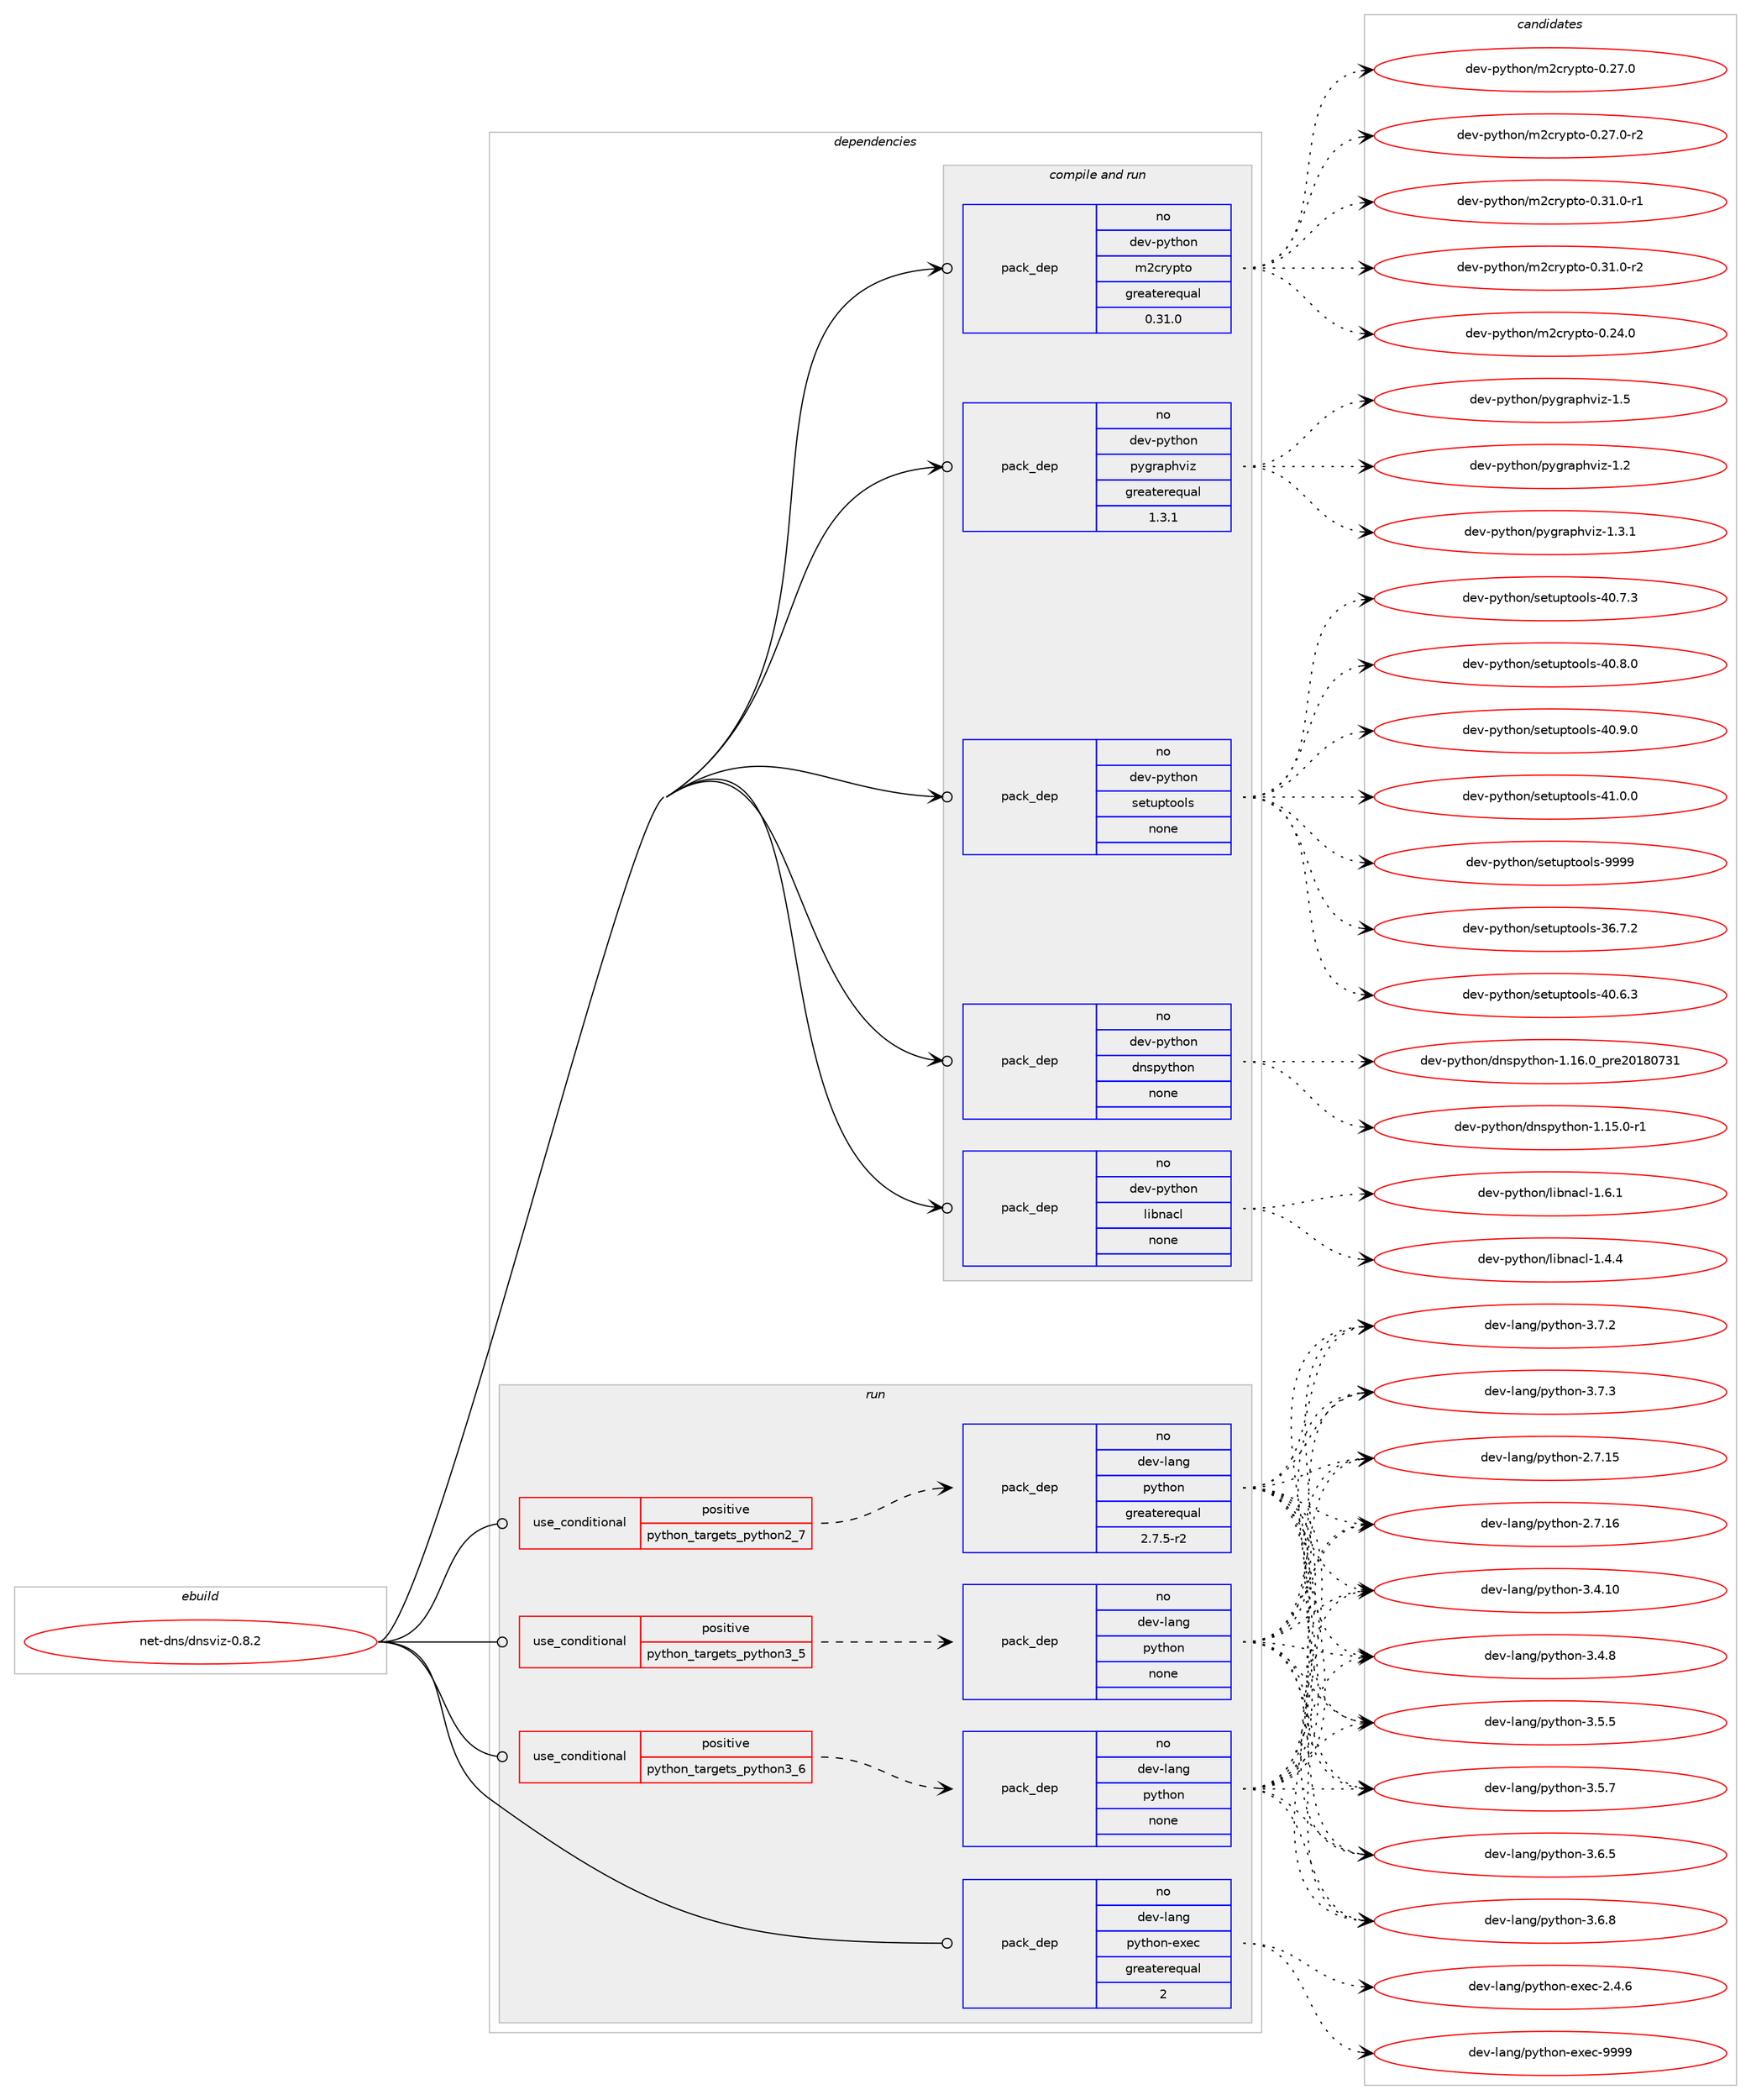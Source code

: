 digraph prolog {

# *************
# Graph options
# *************

newrank=true;
concentrate=true;
compound=true;
graph [rankdir=LR,fontname=Helvetica,fontsize=10,ranksep=1.5];#, ranksep=2.5, nodesep=0.2];
edge  [arrowhead=vee];
node  [fontname=Helvetica,fontsize=10];

# **********
# The ebuild
# **********

subgraph cluster_leftcol {
color=gray;
rank=same;
label=<<i>ebuild</i>>;
id [label="net-dns/dnsviz-0.8.2", color=red, width=4, href="../net-dns/dnsviz-0.8.2.svg"];
}

# ****************
# The dependencies
# ****************

subgraph cluster_midcol {
color=gray;
label=<<i>dependencies</i>>;
subgraph cluster_compile {
fillcolor="#eeeeee";
style=filled;
label=<<i>compile</i>>;
}
subgraph cluster_compileandrun {
fillcolor="#eeeeee";
style=filled;
label=<<i>compile and run</i>>;
subgraph pack1210 {
dependency1509 [label=<<TABLE BORDER="0" CELLBORDER="1" CELLSPACING="0" CELLPADDING="4" WIDTH="220"><TR><TD ROWSPAN="6" CELLPADDING="30">pack_dep</TD></TR><TR><TD WIDTH="110">no</TD></TR><TR><TD>dev-python</TD></TR><TR><TD>dnspython</TD></TR><TR><TD>none</TD></TR><TR><TD></TD></TR></TABLE>>, shape=none, color=blue];
}
id:e -> dependency1509:w [weight=20,style="solid",arrowhead="odotvee"];
subgraph pack1211 {
dependency1510 [label=<<TABLE BORDER="0" CELLBORDER="1" CELLSPACING="0" CELLPADDING="4" WIDTH="220"><TR><TD ROWSPAN="6" CELLPADDING="30">pack_dep</TD></TR><TR><TD WIDTH="110">no</TD></TR><TR><TD>dev-python</TD></TR><TR><TD>libnacl</TD></TR><TR><TD>none</TD></TR><TR><TD></TD></TR></TABLE>>, shape=none, color=blue];
}
id:e -> dependency1510:w [weight=20,style="solid",arrowhead="odotvee"];
subgraph pack1212 {
dependency1511 [label=<<TABLE BORDER="0" CELLBORDER="1" CELLSPACING="0" CELLPADDING="4" WIDTH="220"><TR><TD ROWSPAN="6" CELLPADDING="30">pack_dep</TD></TR><TR><TD WIDTH="110">no</TD></TR><TR><TD>dev-python</TD></TR><TR><TD>m2crypto</TD></TR><TR><TD>greaterequal</TD></TR><TR><TD>0.31.0</TD></TR></TABLE>>, shape=none, color=blue];
}
id:e -> dependency1511:w [weight=20,style="solid",arrowhead="odotvee"];
subgraph pack1213 {
dependency1512 [label=<<TABLE BORDER="0" CELLBORDER="1" CELLSPACING="0" CELLPADDING="4" WIDTH="220"><TR><TD ROWSPAN="6" CELLPADDING="30">pack_dep</TD></TR><TR><TD WIDTH="110">no</TD></TR><TR><TD>dev-python</TD></TR><TR><TD>pygraphviz</TD></TR><TR><TD>greaterequal</TD></TR><TR><TD>1.3.1</TD></TR></TABLE>>, shape=none, color=blue];
}
id:e -> dependency1512:w [weight=20,style="solid",arrowhead="odotvee"];
subgraph pack1214 {
dependency1513 [label=<<TABLE BORDER="0" CELLBORDER="1" CELLSPACING="0" CELLPADDING="4" WIDTH="220"><TR><TD ROWSPAN="6" CELLPADDING="30">pack_dep</TD></TR><TR><TD WIDTH="110">no</TD></TR><TR><TD>dev-python</TD></TR><TR><TD>setuptools</TD></TR><TR><TD>none</TD></TR><TR><TD></TD></TR></TABLE>>, shape=none, color=blue];
}
id:e -> dependency1513:w [weight=20,style="solid",arrowhead="odotvee"];
}
subgraph cluster_run {
fillcolor="#eeeeee";
style=filled;
label=<<i>run</i>>;
subgraph cond271 {
dependency1514 [label=<<TABLE BORDER="0" CELLBORDER="1" CELLSPACING="0" CELLPADDING="4"><TR><TD ROWSPAN="3" CELLPADDING="10">use_conditional</TD></TR><TR><TD>positive</TD></TR><TR><TD>python_targets_python2_7</TD></TR></TABLE>>, shape=none, color=red];
subgraph pack1215 {
dependency1515 [label=<<TABLE BORDER="0" CELLBORDER="1" CELLSPACING="0" CELLPADDING="4" WIDTH="220"><TR><TD ROWSPAN="6" CELLPADDING="30">pack_dep</TD></TR><TR><TD WIDTH="110">no</TD></TR><TR><TD>dev-lang</TD></TR><TR><TD>python</TD></TR><TR><TD>greaterequal</TD></TR><TR><TD>2.7.5-r2</TD></TR></TABLE>>, shape=none, color=blue];
}
dependency1514:e -> dependency1515:w [weight=20,style="dashed",arrowhead="vee"];
}
id:e -> dependency1514:w [weight=20,style="solid",arrowhead="odot"];
subgraph cond272 {
dependency1516 [label=<<TABLE BORDER="0" CELLBORDER="1" CELLSPACING="0" CELLPADDING="4"><TR><TD ROWSPAN="3" CELLPADDING="10">use_conditional</TD></TR><TR><TD>positive</TD></TR><TR><TD>python_targets_python3_5</TD></TR></TABLE>>, shape=none, color=red];
subgraph pack1216 {
dependency1517 [label=<<TABLE BORDER="0" CELLBORDER="1" CELLSPACING="0" CELLPADDING="4" WIDTH="220"><TR><TD ROWSPAN="6" CELLPADDING="30">pack_dep</TD></TR><TR><TD WIDTH="110">no</TD></TR><TR><TD>dev-lang</TD></TR><TR><TD>python</TD></TR><TR><TD>none</TD></TR><TR><TD></TD></TR></TABLE>>, shape=none, color=blue];
}
dependency1516:e -> dependency1517:w [weight=20,style="dashed",arrowhead="vee"];
}
id:e -> dependency1516:w [weight=20,style="solid",arrowhead="odot"];
subgraph cond273 {
dependency1518 [label=<<TABLE BORDER="0" CELLBORDER="1" CELLSPACING="0" CELLPADDING="4"><TR><TD ROWSPAN="3" CELLPADDING="10">use_conditional</TD></TR><TR><TD>positive</TD></TR><TR><TD>python_targets_python3_6</TD></TR></TABLE>>, shape=none, color=red];
subgraph pack1217 {
dependency1519 [label=<<TABLE BORDER="0" CELLBORDER="1" CELLSPACING="0" CELLPADDING="4" WIDTH="220"><TR><TD ROWSPAN="6" CELLPADDING="30">pack_dep</TD></TR><TR><TD WIDTH="110">no</TD></TR><TR><TD>dev-lang</TD></TR><TR><TD>python</TD></TR><TR><TD>none</TD></TR><TR><TD></TD></TR></TABLE>>, shape=none, color=blue];
}
dependency1518:e -> dependency1519:w [weight=20,style="dashed",arrowhead="vee"];
}
id:e -> dependency1518:w [weight=20,style="solid",arrowhead="odot"];
subgraph pack1218 {
dependency1520 [label=<<TABLE BORDER="0" CELLBORDER="1" CELLSPACING="0" CELLPADDING="4" WIDTH="220"><TR><TD ROWSPAN="6" CELLPADDING="30">pack_dep</TD></TR><TR><TD WIDTH="110">no</TD></TR><TR><TD>dev-lang</TD></TR><TR><TD>python-exec</TD></TR><TR><TD>greaterequal</TD></TR><TR><TD>2</TD></TR></TABLE>>, shape=none, color=blue];
}
id:e -> dependency1520:w [weight=20,style="solid",arrowhead="odot"];
}
}

# **************
# The candidates
# **************

subgraph cluster_choices {
rank=same;
color=gray;
label=<<i>candidates</i>>;

subgraph choice1210 {
color=black;
nodesep=1;
choice1001011184511212111610411111047100110115112121116104111110454946495346484511449 [label="dev-python/dnspython-1.15.0-r1", color=red, width=4,href="../dev-python/dnspython-1.15.0-r1.svg"];
choice100101118451121211161041111104710011011511212111610411111045494649544648951121141015048495648555149 [label="dev-python/dnspython-1.16.0_pre20180731", color=red, width=4,href="../dev-python/dnspython-1.16.0_pre20180731.svg"];
dependency1509:e -> choice1001011184511212111610411111047100110115112121116104111110454946495346484511449:w [style=dotted,weight="100"];
dependency1509:e -> choice100101118451121211161041111104710011011511212111610411111045494649544648951121141015048495648555149:w [style=dotted,weight="100"];
}
subgraph choice1211 {
color=black;
nodesep=1;
choice1001011184511212111610411111047108105981109799108454946524652 [label="dev-python/libnacl-1.4.4", color=red, width=4,href="../dev-python/libnacl-1.4.4.svg"];
choice1001011184511212111610411111047108105981109799108454946544649 [label="dev-python/libnacl-1.6.1", color=red, width=4,href="../dev-python/libnacl-1.6.1.svg"];
dependency1510:e -> choice1001011184511212111610411111047108105981109799108454946524652:w [style=dotted,weight="100"];
dependency1510:e -> choice1001011184511212111610411111047108105981109799108454946544649:w [style=dotted,weight="100"];
}
subgraph choice1212 {
color=black;
nodesep=1;
choice1001011184511212111610411111047109509911412111211611145484650524648 [label="dev-python/m2crypto-0.24.0", color=red, width=4,href="../dev-python/m2crypto-0.24.0.svg"];
choice1001011184511212111610411111047109509911412111211611145484650554648 [label="dev-python/m2crypto-0.27.0", color=red, width=4,href="../dev-python/m2crypto-0.27.0.svg"];
choice10010111845112121116104111110471095099114121112116111454846505546484511450 [label="dev-python/m2crypto-0.27.0-r2", color=red, width=4,href="../dev-python/m2crypto-0.27.0-r2.svg"];
choice10010111845112121116104111110471095099114121112116111454846514946484511449 [label="dev-python/m2crypto-0.31.0-r1", color=red, width=4,href="../dev-python/m2crypto-0.31.0-r1.svg"];
choice10010111845112121116104111110471095099114121112116111454846514946484511450 [label="dev-python/m2crypto-0.31.0-r2", color=red, width=4,href="../dev-python/m2crypto-0.31.0-r2.svg"];
dependency1511:e -> choice1001011184511212111610411111047109509911412111211611145484650524648:w [style=dotted,weight="100"];
dependency1511:e -> choice1001011184511212111610411111047109509911412111211611145484650554648:w [style=dotted,weight="100"];
dependency1511:e -> choice10010111845112121116104111110471095099114121112116111454846505546484511450:w [style=dotted,weight="100"];
dependency1511:e -> choice10010111845112121116104111110471095099114121112116111454846514946484511449:w [style=dotted,weight="100"];
dependency1511:e -> choice10010111845112121116104111110471095099114121112116111454846514946484511450:w [style=dotted,weight="100"];
}
subgraph choice1213 {
color=black;
nodesep=1;
choice10010111845112121116104111110471121211031149711210411810512245494650 [label="dev-python/pygraphviz-1.2", color=red, width=4,href="../dev-python/pygraphviz-1.2.svg"];
choice100101118451121211161041111104711212110311497112104118105122454946514649 [label="dev-python/pygraphviz-1.3.1", color=red, width=4,href="../dev-python/pygraphviz-1.3.1.svg"];
choice10010111845112121116104111110471121211031149711210411810512245494653 [label="dev-python/pygraphviz-1.5", color=red, width=4,href="../dev-python/pygraphviz-1.5.svg"];
dependency1512:e -> choice10010111845112121116104111110471121211031149711210411810512245494650:w [style=dotted,weight="100"];
dependency1512:e -> choice100101118451121211161041111104711212110311497112104118105122454946514649:w [style=dotted,weight="100"];
dependency1512:e -> choice10010111845112121116104111110471121211031149711210411810512245494653:w [style=dotted,weight="100"];
}
subgraph choice1214 {
color=black;
nodesep=1;
choice100101118451121211161041111104711510111611711211611111110811545515446554650 [label="dev-python/setuptools-36.7.2", color=red, width=4,href="../dev-python/setuptools-36.7.2.svg"];
choice100101118451121211161041111104711510111611711211611111110811545524846544651 [label="dev-python/setuptools-40.6.3", color=red, width=4,href="../dev-python/setuptools-40.6.3.svg"];
choice100101118451121211161041111104711510111611711211611111110811545524846554651 [label="dev-python/setuptools-40.7.3", color=red, width=4,href="../dev-python/setuptools-40.7.3.svg"];
choice100101118451121211161041111104711510111611711211611111110811545524846564648 [label="dev-python/setuptools-40.8.0", color=red, width=4,href="../dev-python/setuptools-40.8.0.svg"];
choice100101118451121211161041111104711510111611711211611111110811545524846574648 [label="dev-python/setuptools-40.9.0", color=red, width=4,href="../dev-python/setuptools-40.9.0.svg"];
choice100101118451121211161041111104711510111611711211611111110811545524946484648 [label="dev-python/setuptools-41.0.0", color=red, width=4,href="../dev-python/setuptools-41.0.0.svg"];
choice10010111845112121116104111110471151011161171121161111111081154557575757 [label="dev-python/setuptools-9999", color=red, width=4,href="../dev-python/setuptools-9999.svg"];
dependency1513:e -> choice100101118451121211161041111104711510111611711211611111110811545515446554650:w [style=dotted,weight="100"];
dependency1513:e -> choice100101118451121211161041111104711510111611711211611111110811545524846544651:w [style=dotted,weight="100"];
dependency1513:e -> choice100101118451121211161041111104711510111611711211611111110811545524846554651:w [style=dotted,weight="100"];
dependency1513:e -> choice100101118451121211161041111104711510111611711211611111110811545524846564648:w [style=dotted,weight="100"];
dependency1513:e -> choice100101118451121211161041111104711510111611711211611111110811545524846574648:w [style=dotted,weight="100"];
dependency1513:e -> choice100101118451121211161041111104711510111611711211611111110811545524946484648:w [style=dotted,weight="100"];
dependency1513:e -> choice10010111845112121116104111110471151011161171121161111111081154557575757:w [style=dotted,weight="100"];
}
subgraph choice1215 {
color=black;
nodesep=1;
choice10010111845108971101034711212111610411111045504655464953 [label="dev-lang/python-2.7.15", color=red, width=4,href="../dev-lang/python-2.7.15.svg"];
choice10010111845108971101034711212111610411111045504655464954 [label="dev-lang/python-2.7.16", color=red, width=4,href="../dev-lang/python-2.7.16.svg"];
choice10010111845108971101034711212111610411111045514652464948 [label="dev-lang/python-3.4.10", color=red, width=4,href="../dev-lang/python-3.4.10.svg"];
choice100101118451089711010347112121116104111110455146524656 [label="dev-lang/python-3.4.8", color=red, width=4,href="../dev-lang/python-3.4.8.svg"];
choice100101118451089711010347112121116104111110455146534653 [label="dev-lang/python-3.5.5", color=red, width=4,href="../dev-lang/python-3.5.5.svg"];
choice100101118451089711010347112121116104111110455146534655 [label="dev-lang/python-3.5.7", color=red, width=4,href="../dev-lang/python-3.5.7.svg"];
choice100101118451089711010347112121116104111110455146544653 [label="dev-lang/python-3.6.5", color=red, width=4,href="../dev-lang/python-3.6.5.svg"];
choice100101118451089711010347112121116104111110455146544656 [label="dev-lang/python-3.6.8", color=red, width=4,href="../dev-lang/python-3.6.8.svg"];
choice100101118451089711010347112121116104111110455146554650 [label="dev-lang/python-3.7.2", color=red, width=4,href="../dev-lang/python-3.7.2.svg"];
choice100101118451089711010347112121116104111110455146554651 [label="dev-lang/python-3.7.3", color=red, width=4,href="../dev-lang/python-3.7.3.svg"];
dependency1515:e -> choice10010111845108971101034711212111610411111045504655464953:w [style=dotted,weight="100"];
dependency1515:e -> choice10010111845108971101034711212111610411111045504655464954:w [style=dotted,weight="100"];
dependency1515:e -> choice10010111845108971101034711212111610411111045514652464948:w [style=dotted,weight="100"];
dependency1515:e -> choice100101118451089711010347112121116104111110455146524656:w [style=dotted,weight="100"];
dependency1515:e -> choice100101118451089711010347112121116104111110455146534653:w [style=dotted,weight="100"];
dependency1515:e -> choice100101118451089711010347112121116104111110455146534655:w [style=dotted,weight="100"];
dependency1515:e -> choice100101118451089711010347112121116104111110455146544653:w [style=dotted,weight="100"];
dependency1515:e -> choice100101118451089711010347112121116104111110455146544656:w [style=dotted,weight="100"];
dependency1515:e -> choice100101118451089711010347112121116104111110455146554650:w [style=dotted,weight="100"];
dependency1515:e -> choice100101118451089711010347112121116104111110455146554651:w [style=dotted,weight="100"];
}
subgraph choice1216 {
color=black;
nodesep=1;
choice10010111845108971101034711212111610411111045504655464953 [label="dev-lang/python-2.7.15", color=red, width=4,href="../dev-lang/python-2.7.15.svg"];
choice10010111845108971101034711212111610411111045504655464954 [label="dev-lang/python-2.7.16", color=red, width=4,href="../dev-lang/python-2.7.16.svg"];
choice10010111845108971101034711212111610411111045514652464948 [label="dev-lang/python-3.4.10", color=red, width=4,href="../dev-lang/python-3.4.10.svg"];
choice100101118451089711010347112121116104111110455146524656 [label="dev-lang/python-3.4.8", color=red, width=4,href="../dev-lang/python-3.4.8.svg"];
choice100101118451089711010347112121116104111110455146534653 [label="dev-lang/python-3.5.5", color=red, width=4,href="../dev-lang/python-3.5.5.svg"];
choice100101118451089711010347112121116104111110455146534655 [label="dev-lang/python-3.5.7", color=red, width=4,href="../dev-lang/python-3.5.7.svg"];
choice100101118451089711010347112121116104111110455146544653 [label="dev-lang/python-3.6.5", color=red, width=4,href="../dev-lang/python-3.6.5.svg"];
choice100101118451089711010347112121116104111110455146544656 [label="dev-lang/python-3.6.8", color=red, width=4,href="../dev-lang/python-3.6.8.svg"];
choice100101118451089711010347112121116104111110455146554650 [label="dev-lang/python-3.7.2", color=red, width=4,href="../dev-lang/python-3.7.2.svg"];
choice100101118451089711010347112121116104111110455146554651 [label="dev-lang/python-3.7.3", color=red, width=4,href="../dev-lang/python-3.7.3.svg"];
dependency1517:e -> choice10010111845108971101034711212111610411111045504655464953:w [style=dotted,weight="100"];
dependency1517:e -> choice10010111845108971101034711212111610411111045504655464954:w [style=dotted,weight="100"];
dependency1517:e -> choice10010111845108971101034711212111610411111045514652464948:w [style=dotted,weight="100"];
dependency1517:e -> choice100101118451089711010347112121116104111110455146524656:w [style=dotted,weight="100"];
dependency1517:e -> choice100101118451089711010347112121116104111110455146534653:w [style=dotted,weight="100"];
dependency1517:e -> choice100101118451089711010347112121116104111110455146534655:w [style=dotted,weight="100"];
dependency1517:e -> choice100101118451089711010347112121116104111110455146544653:w [style=dotted,weight="100"];
dependency1517:e -> choice100101118451089711010347112121116104111110455146544656:w [style=dotted,weight="100"];
dependency1517:e -> choice100101118451089711010347112121116104111110455146554650:w [style=dotted,weight="100"];
dependency1517:e -> choice100101118451089711010347112121116104111110455146554651:w [style=dotted,weight="100"];
}
subgraph choice1217 {
color=black;
nodesep=1;
choice10010111845108971101034711212111610411111045504655464953 [label="dev-lang/python-2.7.15", color=red, width=4,href="../dev-lang/python-2.7.15.svg"];
choice10010111845108971101034711212111610411111045504655464954 [label="dev-lang/python-2.7.16", color=red, width=4,href="../dev-lang/python-2.7.16.svg"];
choice10010111845108971101034711212111610411111045514652464948 [label="dev-lang/python-3.4.10", color=red, width=4,href="../dev-lang/python-3.4.10.svg"];
choice100101118451089711010347112121116104111110455146524656 [label="dev-lang/python-3.4.8", color=red, width=4,href="../dev-lang/python-3.4.8.svg"];
choice100101118451089711010347112121116104111110455146534653 [label="dev-lang/python-3.5.5", color=red, width=4,href="../dev-lang/python-3.5.5.svg"];
choice100101118451089711010347112121116104111110455146534655 [label="dev-lang/python-3.5.7", color=red, width=4,href="../dev-lang/python-3.5.7.svg"];
choice100101118451089711010347112121116104111110455146544653 [label="dev-lang/python-3.6.5", color=red, width=4,href="../dev-lang/python-3.6.5.svg"];
choice100101118451089711010347112121116104111110455146544656 [label="dev-lang/python-3.6.8", color=red, width=4,href="../dev-lang/python-3.6.8.svg"];
choice100101118451089711010347112121116104111110455146554650 [label="dev-lang/python-3.7.2", color=red, width=4,href="../dev-lang/python-3.7.2.svg"];
choice100101118451089711010347112121116104111110455146554651 [label="dev-lang/python-3.7.3", color=red, width=4,href="../dev-lang/python-3.7.3.svg"];
dependency1519:e -> choice10010111845108971101034711212111610411111045504655464953:w [style=dotted,weight="100"];
dependency1519:e -> choice10010111845108971101034711212111610411111045504655464954:w [style=dotted,weight="100"];
dependency1519:e -> choice10010111845108971101034711212111610411111045514652464948:w [style=dotted,weight="100"];
dependency1519:e -> choice100101118451089711010347112121116104111110455146524656:w [style=dotted,weight="100"];
dependency1519:e -> choice100101118451089711010347112121116104111110455146534653:w [style=dotted,weight="100"];
dependency1519:e -> choice100101118451089711010347112121116104111110455146534655:w [style=dotted,weight="100"];
dependency1519:e -> choice100101118451089711010347112121116104111110455146544653:w [style=dotted,weight="100"];
dependency1519:e -> choice100101118451089711010347112121116104111110455146544656:w [style=dotted,weight="100"];
dependency1519:e -> choice100101118451089711010347112121116104111110455146554650:w [style=dotted,weight="100"];
dependency1519:e -> choice100101118451089711010347112121116104111110455146554651:w [style=dotted,weight="100"];
}
subgraph choice1218 {
color=black;
nodesep=1;
choice1001011184510897110103471121211161041111104510112010199455046524654 [label="dev-lang/python-exec-2.4.6", color=red, width=4,href="../dev-lang/python-exec-2.4.6.svg"];
choice10010111845108971101034711212111610411111045101120101994557575757 [label="dev-lang/python-exec-9999", color=red, width=4,href="../dev-lang/python-exec-9999.svg"];
dependency1520:e -> choice1001011184510897110103471121211161041111104510112010199455046524654:w [style=dotted,weight="100"];
dependency1520:e -> choice10010111845108971101034711212111610411111045101120101994557575757:w [style=dotted,weight="100"];
}
}

}

